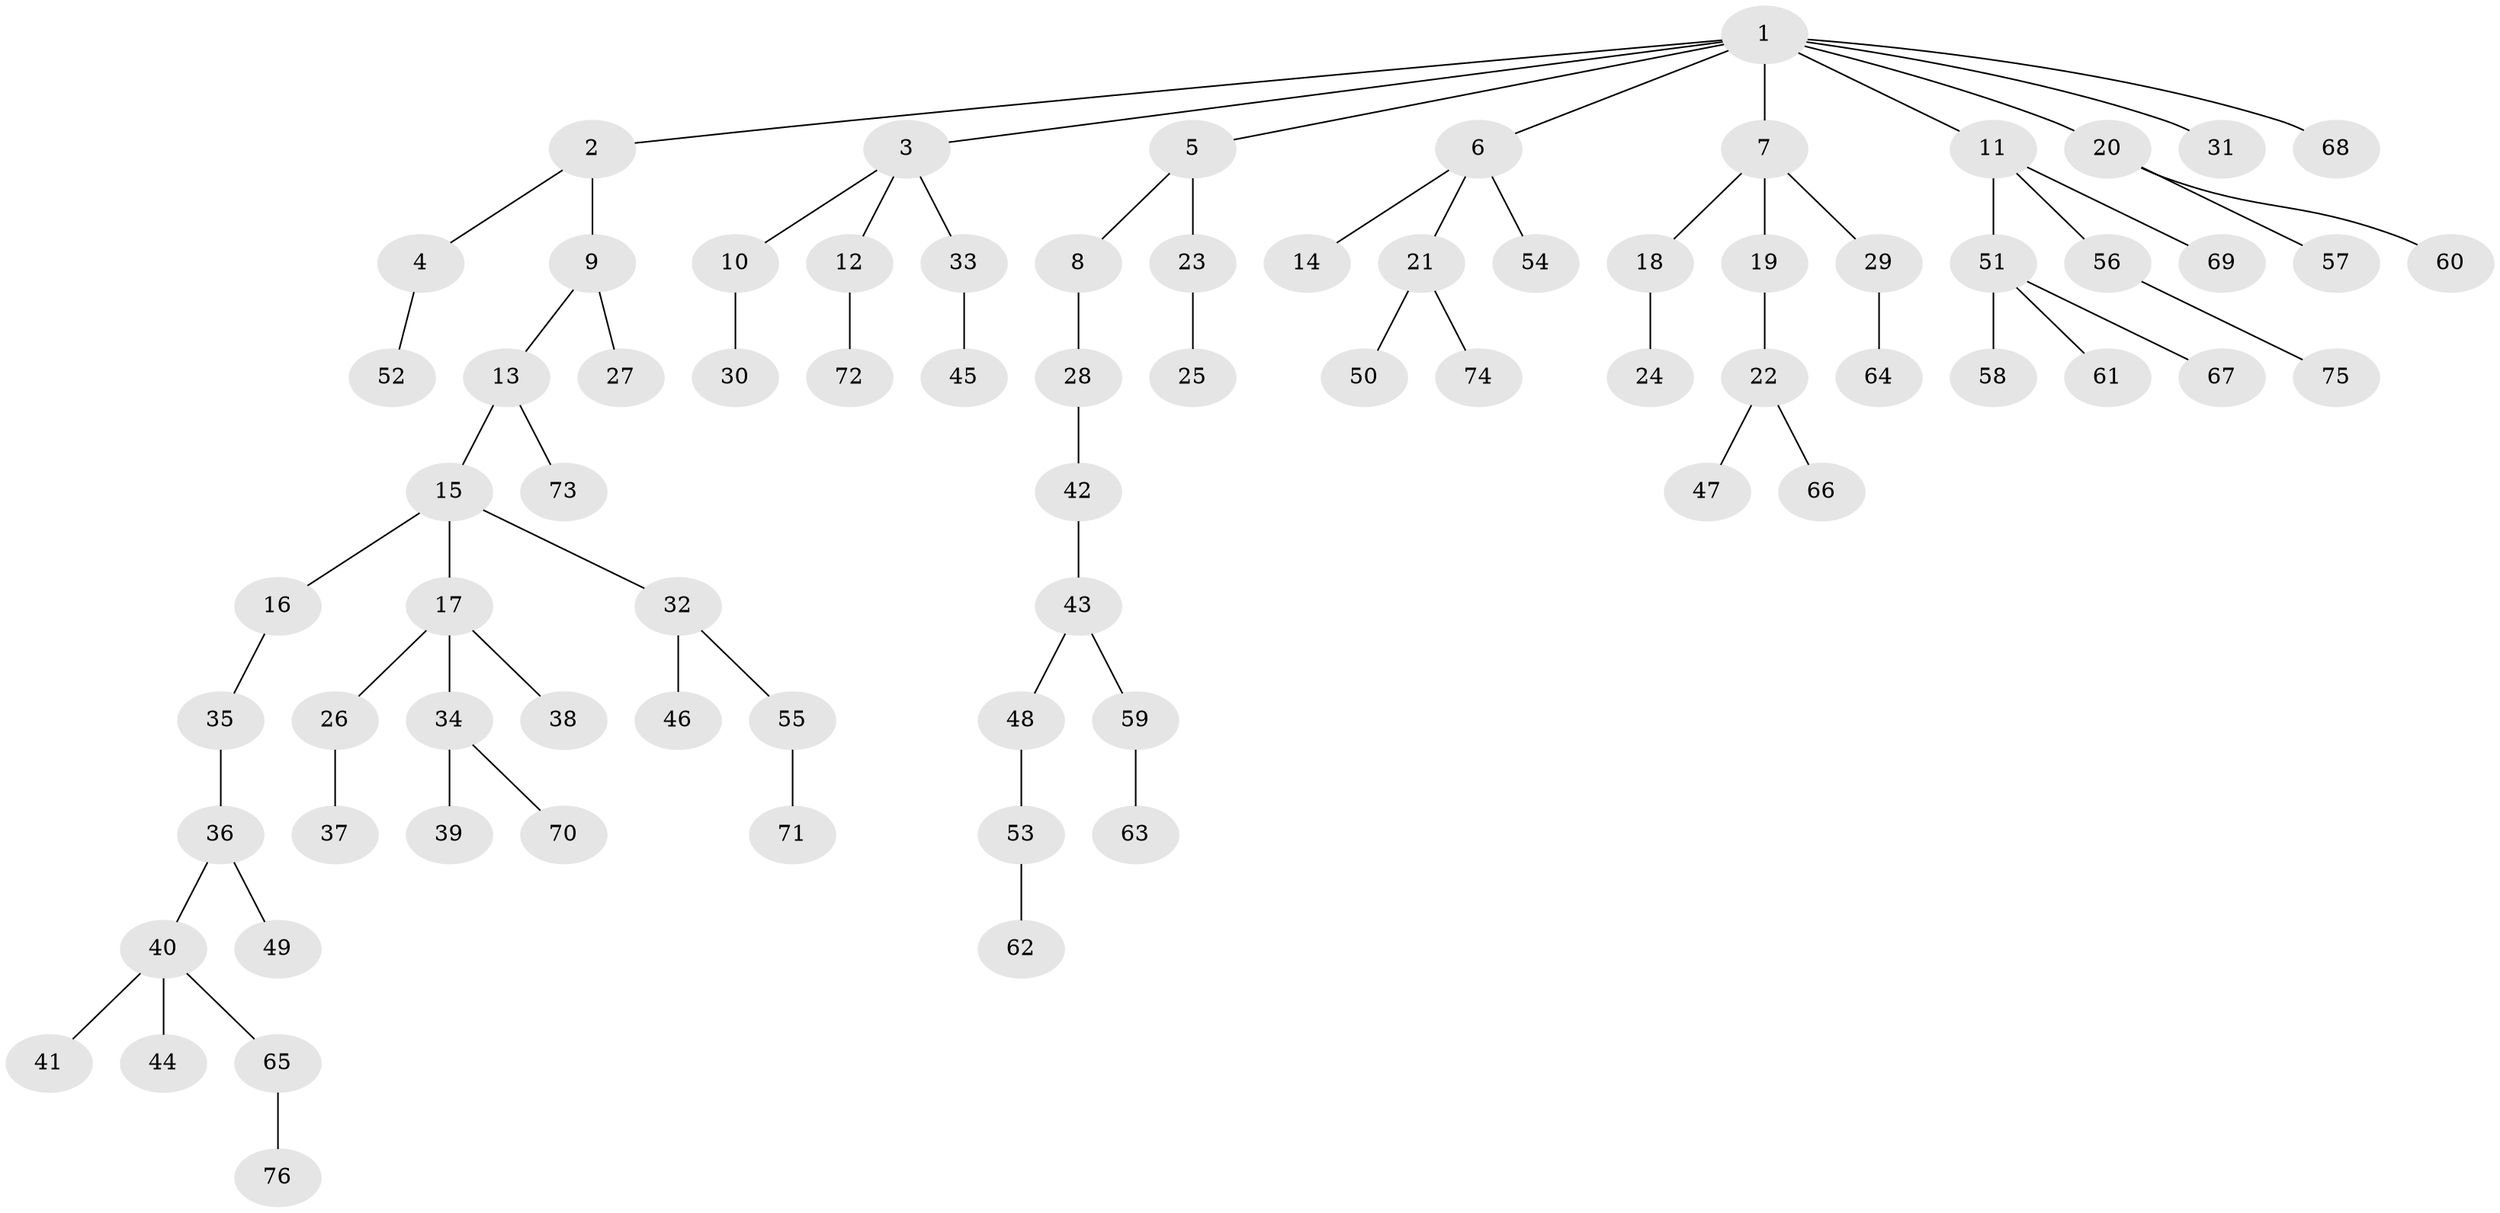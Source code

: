 // Generated by graph-tools (version 1.1) at 2025/02/03/09/25 03:02:20]
// undirected, 76 vertices, 75 edges
graph export_dot {
graph [start="1"]
  node [color=gray90,style=filled];
  1;
  2;
  3;
  4;
  5;
  6;
  7;
  8;
  9;
  10;
  11;
  12;
  13;
  14;
  15;
  16;
  17;
  18;
  19;
  20;
  21;
  22;
  23;
  24;
  25;
  26;
  27;
  28;
  29;
  30;
  31;
  32;
  33;
  34;
  35;
  36;
  37;
  38;
  39;
  40;
  41;
  42;
  43;
  44;
  45;
  46;
  47;
  48;
  49;
  50;
  51;
  52;
  53;
  54;
  55;
  56;
  57;
  58;
  59;
  60;
  61;
  62;
  63;
  64;
  65;
  66;
  67;
  68;
  69;
  70;
  71;
  72;
  73;
  74;
  75;
  76;
  1 -- 2;
  1 -- 3;
  1 -- 5;
  1 -- 6;
  1 -- 7;
  1 -- 11;
  1 -- 20;
  1 -- 31;
  1 -- 68;
  2 -- 4;
  2 -- 9;
  3 -- 10;
  3 -- 12;
  3 -- 33;
  4 -- 52;
  5 -- 8;
  5 -- 23;
  6 -- 14;
  6 -- 21;
  6 -- 54;
  7 -- 18;
  7 -- 19;
  7 -- 29;
  8 -- 28;
  9 -- 13;
  9 -- 27;
  10 -- 30;
  11 -- 51;
  11 -- 56;
  11 -- 69;
  12 -- 72;
  13 -- 15;
  13 -- 73;
  15 -- 16;
  15 -- 17;
  15 -- 32;
  16 -- 35;
  17 -- 26;
  17 -- 34;
  17 -- 38;
  18 -- 24;
  19 -- 22;
  20 -- 57;
  20 -- 60;
  21 -- 50;
  21 -- 74;
  22 -- 47;
  22 -- 66;
  23 -- 25;
  26 -- 37;
  28 -- 42;
  29 -- 64;
  32 -- 46;
  32 -- 55;
  33 -- 45;
  34 -- 39;
  34 -- 70;
  35 -- 36;
  36 -- 40;
  36 -- 49;
  40 -- 41;
  40 -- 44;
  40 -- 65;
  42 -- 43;
  43 -- 48;
  43 -- 59;
  48 -- 53;
  51 -- 58;
  51 -- 61;
  51 -- 67;
  53 -- 62;
  55 -- 71;
  56 -- 75;
  59 -- 63;
  65 -- 76;
}
